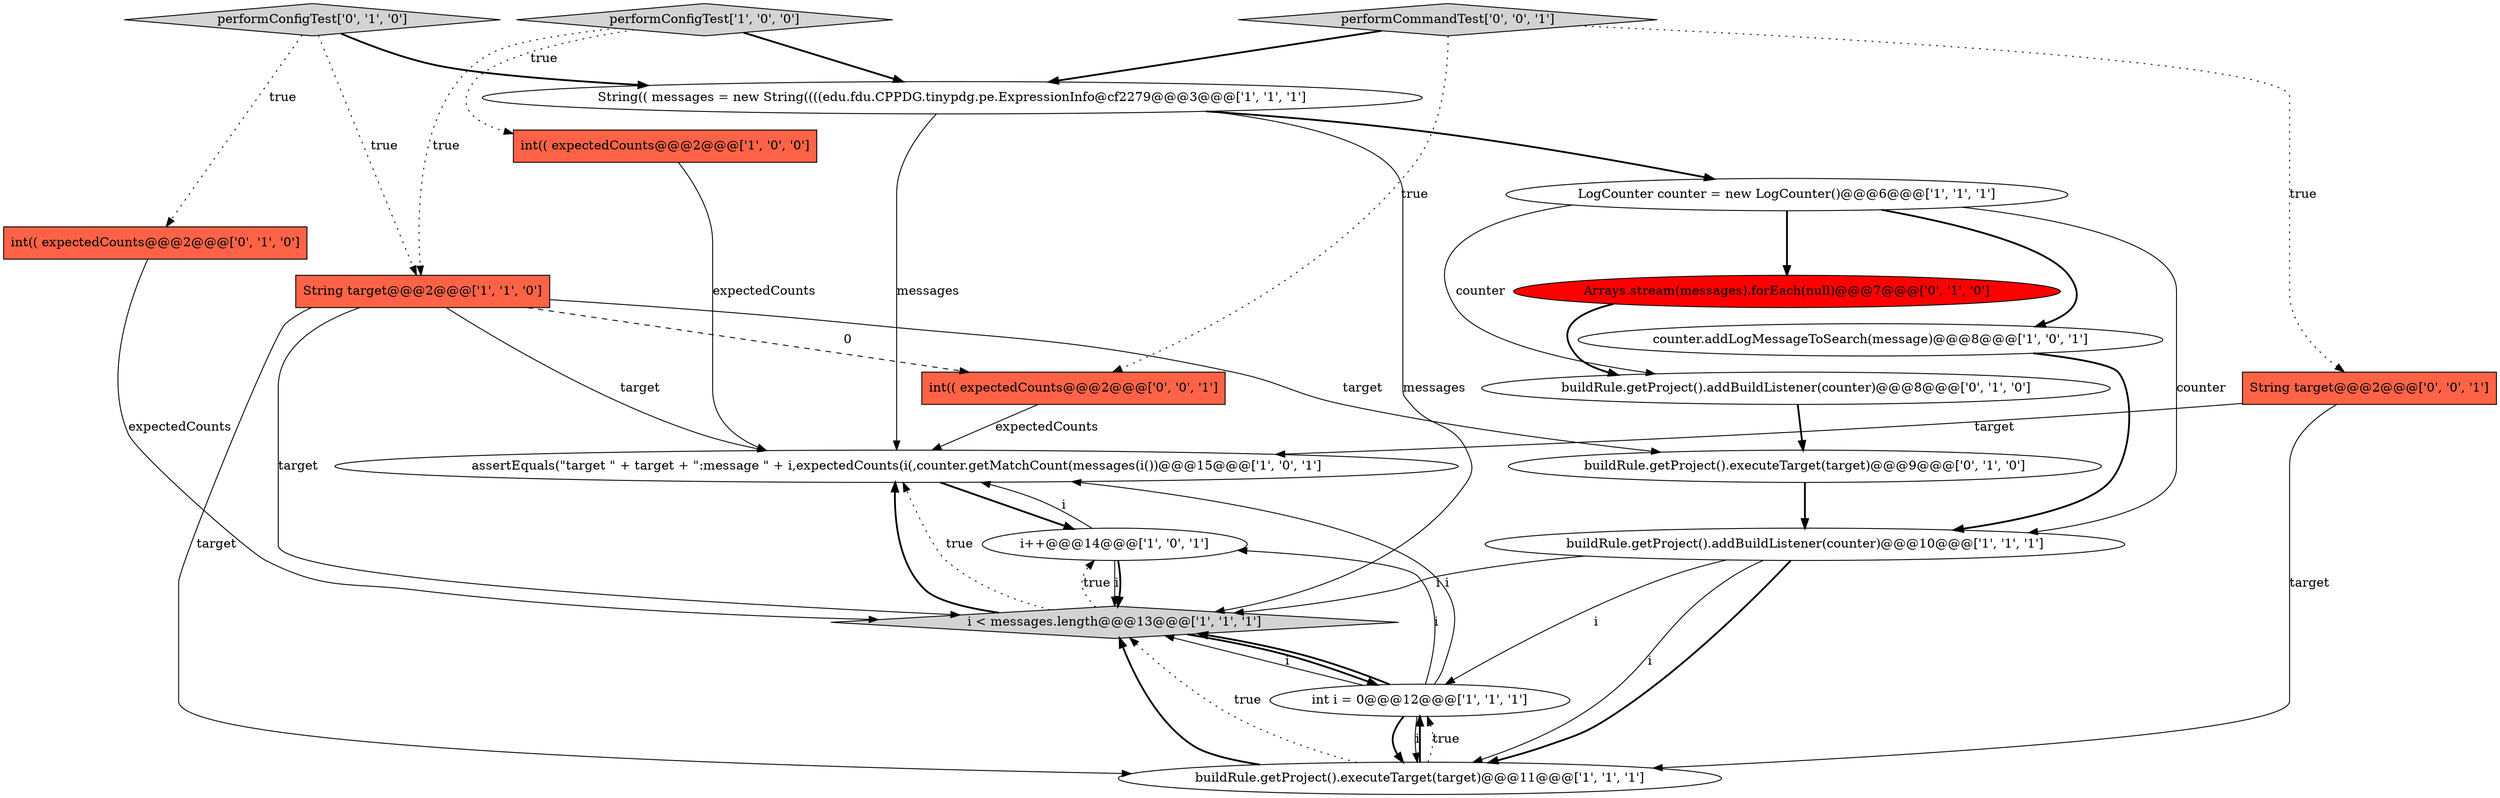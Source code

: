 digraph {
11 [style = filled, label = "String target@@@2@@@['1', '1', '0']", fillcolor = tomato, shape = box image = "AAA0AAABBB1BBB"];
12 [style = filled, label = "buildRule.getProject().addBuildListener(counter)@@@8@@@['0', '1', '0']", fillcolor = white, shape = ellipse image = "AAA0AAABBB2BBB"];
5 [style = filled, label = "LogCounter counter = new LogCounter()@@@6@@@['1', '1', '1']", fillcolor = white, shape = ellipse image = "AAA0AAABBB1BBB"];
19 [style = filled, label = "int(( expectedCounts@@@2@@@['0', '0', '1']", fillcolor = tomato, shape = box image = "AAA0AAABBB3BBB"];
15 [style = filled, label = "buildRule.getProject().executeTarget(target)@@@9@@@['0', '1', '0']", fillcolor = white, shape = ellipse image = "AAA0AAABBB2BBB"];
18 [style = filled, label = "performCommandTest['0', '0', '1']", fillcolor = lightgray, shape = diamond image = "AAA0AAABBB3BBB"];
0 [style = filled, label = "performConfigTest['1', '0', '0']", fillcolor = lightgray, shape = diamond image = "AAA0AAABBB1BBB"];
7 [style = filled, label = "counter.addLogMessageToSearch(message)@@@8@@@['1', '0', '1']", fillcolor = white, shape = ellipse image = "AAA0AAABBB1BBB"];
14 [style = filled, label = "performConfigTest['0', '1', '0']", fillcolor = lightgray, shape = diamond image = "AAA0AAABBB2BBB"];
16 [style = filled, label = "Arrays.stream(messages).forEach(null)@@@7@@@['0', '1', '0']", fillcolor = red, shape = ellipse image = "AAA1AAABBB2BBB"];
4 [style = filled, label = "assertEquals(\"target \" + target + \":message \" + i,expectedCounts(i(,counter.getMatchCount(messages(i())@@@15@@@['1', '0', '1']", fillcolor = white, shape = ellipse image = "AAA0AAABBB1BBB"];
1 [style = filled, label = "i++@@@14@@@['1', '0', '1']", fillcolor = white, shape = ellipse image = "AAA0AAABBB1BBB"];
2 [style = filled, label = "String(( messages = new String((((edu.fdu.CPPDG.tinypdg.pe.ExpressionInfo@cf2279@@@3@@@['1', '1', '1']", fillcolor = white, shape = ellipse image = "AAA0AAABBB1BBB"];
8 [style = filled, label = "buildRule.getProject().executeTarget(target)@@@11@@@['1', '1', '1']", fillcolor = white, shape = ellipse image = "AAA0AAABBB1BBB"];
17 [style = filled, label = "String target@@@2@@@['0', '0', '1']", fillcolor = tomato, shape = box image = "AAA0AAABBB3BBB"];
3 [style = filled, label = "buildRule.getProject().addBuildListener(counter)@@@10@@@['1', '1', '1']", fillcolor = white, shape = ellipse image = "AAA0AAABBB1BBB"];
9 [style = filled, label = "int i = 0@@@12@@@['1', '1', '1']", fillcolor = white, shape = ellipse image = "AAA0AAABBB1BBB"];
13 [style = filled, label = "int(( expectedCounts@@@2@@@['0', '1', '0']", fillcolor = tomato, shape = box image = "AAA0AAABBB2BBB"];
10 [style = filled, label = "int(( expectedCounts@@@2@@@['1', '0', '0']", fillcolor = tomato, shape = box image = "AAA0AAABBB1BBB"];
6 [style = filled, label = "i < messages.length@@@13@@@['1', '1', '1']", fillcolor = lightgray, shape = diamond image = "AAA0AAABBB1BBB"];
13->6 [style = solid, label="expectedCounts"];
17->8 [style = solid, label="target"];
1->6 [style = solid, label="i"];
5->12 [style = solid, label="counter"];
11->8 [style = solid, label="target"];
0->10 [style = dotted, label="true"];
3->8 [style = solid, label="i"];
0->2 [style = bold, label=""];
12->15 [style = bold, label=""];
6->1 [style = dotted, label="true"];
18->19 [style = dotted, label="true"];
11->6 [style = solid, label="target"];
8->6 [style = bold, label=""];
10->4 [style = solid, label="expectedCounts"];
1->4 [style = solid, label="i"];
18->2 [style = bold, label=""];
9->1 [style = solid, label="i"];
15->3 [style = bold, label=""];
9->8 [style = bold, label=""];
7->3 [style = bold, label=""];
14->13 [style = dotted, label="true"];
11->15 [style = solid, label="target"];
9->6 [style = bold, label=""];
3->6 [style = solid, label="i"];
5->16 [style = bold, label=""];
19->4 [style = solid, label="expectedCounts"];
6->4 [style = bold, label=""];
3->9 [style = solid, label="i"];
1->6 [style = bold, label=""];
8->6 [style = dotted, label="true"];
6->4 [style = dotted, label="true"];
9->6 [style = solid, label="i"];
11->19 [style = dashed, label="0"];
3->8 [style = bold, label=""];
8->9 [style = bold, label=""];
2->4 [style = solid, label="messages"];
11->4 [style = solid, label="target"];
5->7 [style = bold, label=""];
14->11 [style = dotted, label="true"];
9->8 [style = solid, label="i"];
4->1 [style = bold, label=""];
14->2 [style = bold, label=""];
18->17 [style = dotted, label="true"];
8->9 [style = dotted, label="true"];
5->3 [style = solid, label="counter"];
6->9 [style = bold, label=""];
9->4 [style = solid, label="i"];
0->11 [style = dotted, label="true"];
16->12 [style = bold, label=""];
2->5 [style = bold, label=""];
2->6 [style = solid, label="messages"];
17->4 [style = solid, label="target"];
}
